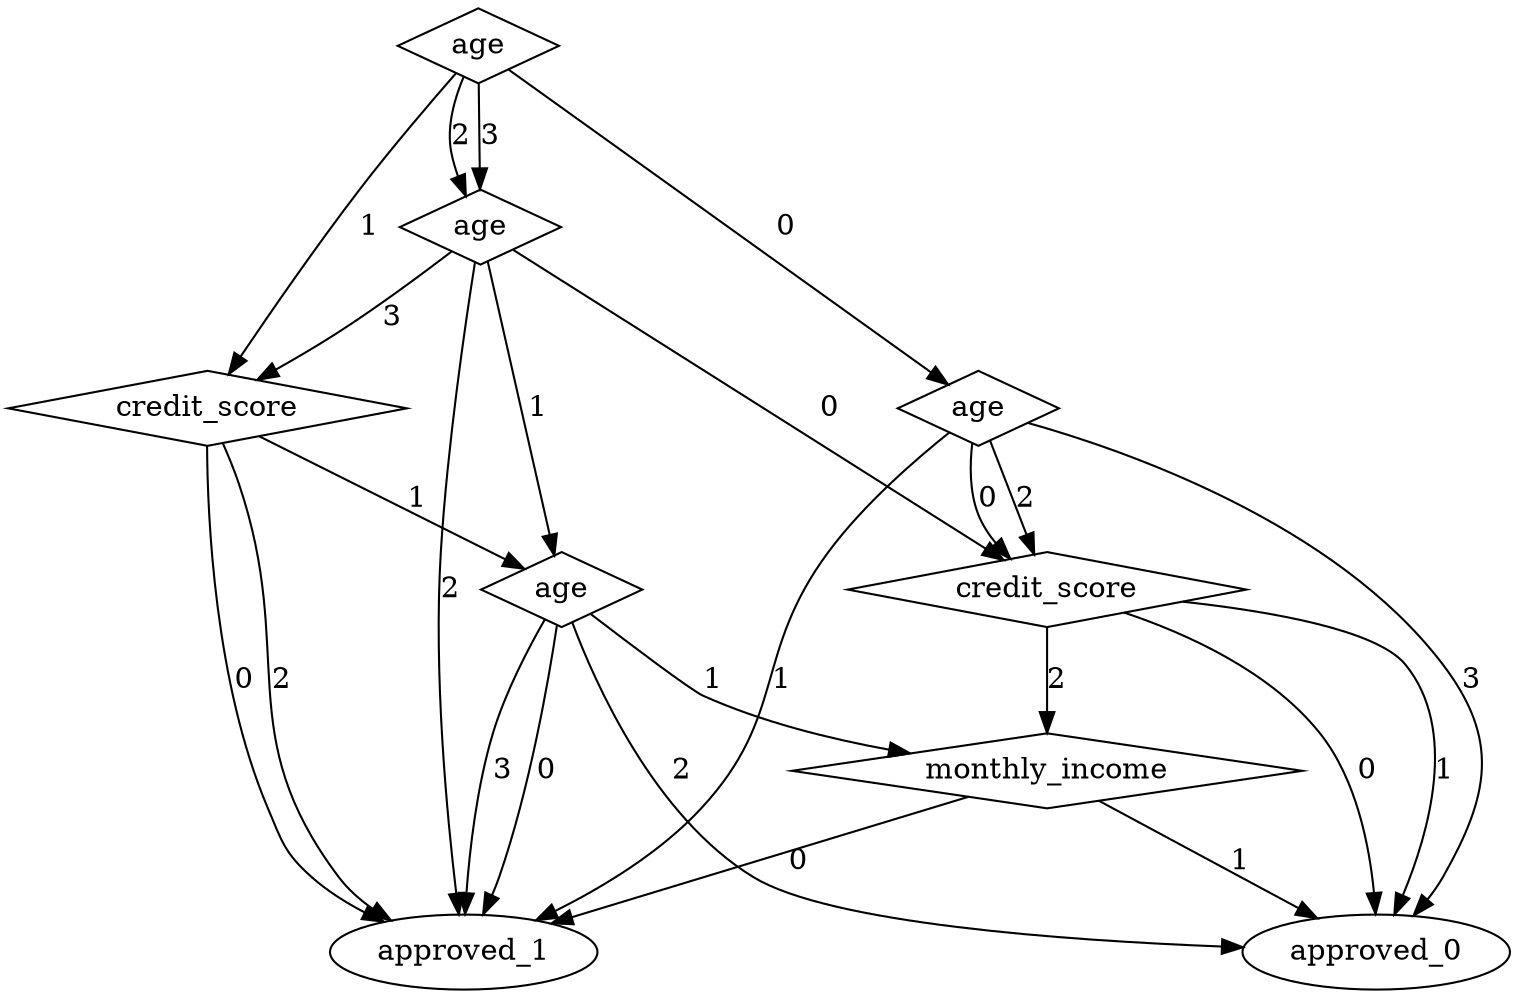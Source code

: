 digraph {
node [label=approved_0,style=""] approved_0
node [label=approved_1,style=""] approved_1
node [label=approved_1,style=""] approved_1
node [label=approved_0,style=""] approved_0
node [label=approved_1,style=""] approved_1
node [label=approved_1,style=""] approved_1
node [label=approved_1,style=""] approved_1
node [label=approved_0,style=""] approved_0
node [label=approved_0,style=""] approved_0
node [label=approved_1,style=""] approved_1
node [label=approved_0,style=""] approved_0
node [label=approved_1,style=""] approved_1
node [label=monthly_income,shape="diamond",style=""] 6
node [label=age,shape="diamond",style=""] 5
node [label=credit_score,shape="diamond",style=""] 4
node [label=credit_score,shape="diamond",style=""] 3
node [label=age,shape="diamond",style=""] 2
node [label=age,shape="diamond",style=""] 1
node [label=age,shape="diamond",style=""] 0

6 -> approved_0 [label="1"]
6 -> approved_1 [label="0"]
5 -> approved_1 [label="3"]
5 -> approved_0 [label="2"]
5 -> 6 [label="1"]
5 -> approved_1 [label="0"]
4 -> approved_1 [label="2"]
4 -> 5 [label="1"]
4 -> approved_1 [label="0"]
3 -> 6 [label="2"]
3 -> approved_0 [label="1"]
3 -> approved_0 [label="0"]
2 -> 4 [label="3"]
2 -> approved_1 [label="2"]
2 -> 5 [label="1"]
2 -> 3 [label="0"]
1 -> approved_0 [label="3"]
1 -> 3 [label="2"]
1 -> approved_1 [label="1"]
1 -> 3 [label="0"]
0 -> 2 [label="3"]
0 -> 2 [label="2"]
0 -> 4 [label="1"]
0 -> 1 [label="0"]
}